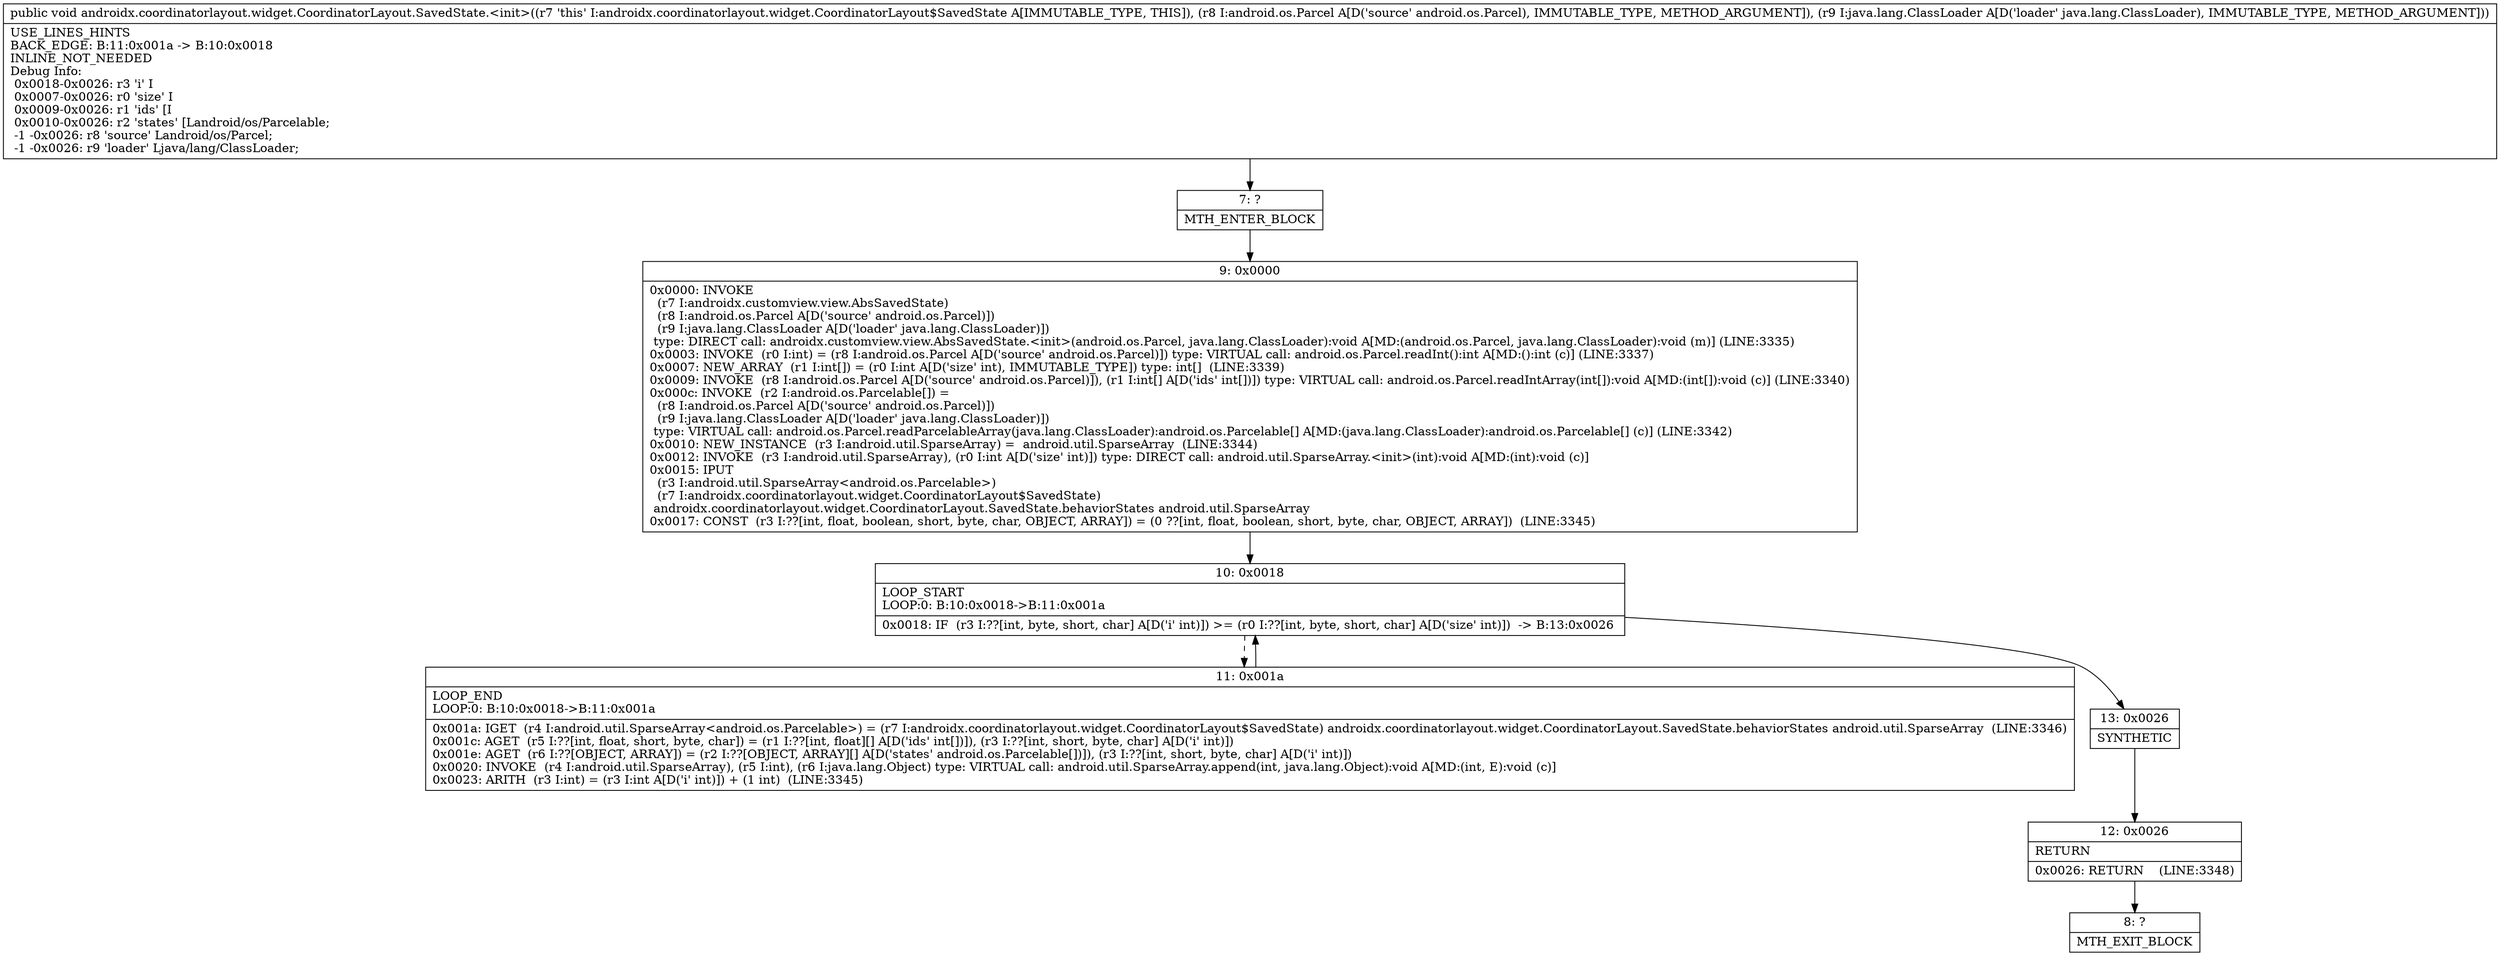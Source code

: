 digraph "CFG forandroidx.coordinatorlayout.widget.CoordinatorLayout.SavedState.\<init\>(Landroid\/os\/Parcel;Ljava\/lang\/ClassLoader;)V" {
Node_7 [shape=record,label="{7\:\ ?|MTH_ENTER_BLOCK\l}"];
Node_9 [shape=record,label="{9\:\ 0x0000|0x0000: INVOKE  \l  (r7 I:androidx.customview.view.AbsSavedState)\l  (r8 I:android.os.Parcel A[D('source' android.os.Parcel)])\l  (r9 I:java.lang.ClassLoader A[D('loader' java.lang.ClassLoader)])\l type: DIRECT call: androidx.customview.view.AbsSavedState.\<init\>(android.os.Parcel, java.lang.ClassLoader):void A[MD:(android.os.Parcel, java.lang.ClassLoader):void (m)] (LINE:3335)\l0x0003: INVOKE  (r0 I:int) = (r8 I:android.os.Parcel A[D('source' android.os.Parcel)]) type: VIRTUAL call: android.os.Parcel.readInt():int A[MD:():int (c)] (LINE:3337)\l0x0007: NEW_ARRAY  (r1 I:int[]) = (r0 I:int A[D('size' int), IMMUTABLE_TYPE]) type: int[]  (LINE:3339)\l0x0009: INVOKE  (r8 I:android.os.Parcel A[D('source' android.os.Parcel)]), (r1 I:int[] A[D('ids' int[])]) type: VIRTUAL call: android.os.Parcel.readIntArray(int[]):void A[MD:(int[]):void (c)] (LINE:3340)\l0x000c: INVOKE  (r2 I:android.os.Parcelable[]) = \l  (r8 I:android.os.Parcel A[D('source' android.os.Parcel)])\l  (r9 I:java.lang.ClassLoader A[D('loader' java.lang.ClassLoader)])\l type: VIRTUAL call: android.os.Parcel.readParcelableArray(java.lang.ClassLoader):android.os.Parcelable[] A[MD:(java.lang.ClassLoader):android.os.Parcelable[] (c)] (LINE:3342)\l0x0010: NEW_INSTANCE  (r3 I:android.util.SparseArray) =  android.util.SparseArray  (LINE:3344)\l0x0012: INVOKE  (r3 I:android.util.SparseArray), (r0 I:int A[D('size' int)]) type: DIRECT call: android.util.SparseArray.\<init\>(int):void A[MD:(int):void (c)]\l0x0015: IPUT  \l  (r3 I:android.util.SparseArray\<android.os.Parcelable\>)\l  (r7 I:androidx.coordinatorlayout.widget.CoordinatorLayout$SavedState)\l androidx.coordinatorlayout.widget.CoordinatorLayout.SavedState.behaviorStates android.util.SparseArray \l0x0017: CONST  (r3 I:??[int, float, boolean, short, byte, char, OBJECT, ARRAY]) = (0 ??[int, float, boolean, short, byte, char, OBJECT, ARRAY])  (LINE:3345)\l}"];
Node_10 [shape=record,label="{10\:\ 0x0018|LOOP_START\lLOOP:0: B:10:0x0018\-\>B:11:0x001a\l|0x0018: IF  (r3 I:??[int, byte, short, char] A[D('i' int)]) \>= (r0 I:??[int, byte, short, char] A[D('size' int)])  \-\> B:13:0x0026 \l}"];
Node_11 [shape=record,label="{11\:\ 0x001a|LOOP_END\lLOOP:0: B:10:0x0018\-\>B:11:0x001a\l|0x001a: IGET  (r4 I:android.util.SparseArray\<android.os.Parcelable\>) = (r7 I:androidx.coordinatorlayout.widget.CoordinatorLayout$SavedState) androidx.coordinatorlayout.widget.CoordinatorLayout.SavedState.behaviorStates android.util.SparseArray  (LINE:3346)\l0x001c: AGET  (r5 I:??[int, float, short, byte, char]) = (r1 I:??[int, float][] A[D('ids' int[])]), (r3 I:??[int, short, byte, char] A[D('i' int)]) \l0x001e: AGET  (r6 I:??[OBJECT, ARRAY]) = (r2 I:??[OBJECT, ARRAY][] A[D('states' android.os.Parcelable[])]), (r3 I:??[int, short, byte, char] A[D('i' int)]) \l0x0020: INVOKE  (r4 I:android.util.SparseArray), (r5 I:int), (r6 I:java.lang.Object) type: VIRTUAL call: android.util.SparseArray.append(int, java.lang.Object):void A[MD:(int, E):void (c)]\l0x0023: ARITH  (r3 I:int) = (r3 I:int A[D('i' int)]) + (1 int)  (LINE:3345)\l}"];
Node_13 [shape=record,label="{13\:\ 0x0026|SYNTHETIC\l}"];
Node_12 [shape=record,label="{12\:\ 0x0026|RETURN\l|0x0026: RETURN    (LINE:3348)\l}"];
Node_8 [shape=record,label="{8\:\ ?|MTH_EXIT_BLOCK\l}"];
MethodNode[shape=record,label="{public void androidx.coordinatorlayout.widget.CoordinatorLayout.SavedState.\<init\>((r7 'this' I:androidx.coordinatorlayout.widget.CoordinatorLayout$SavedState A[IMMUTABLE_TYPE, THIS]), (r8 I:android.os.Parcel A[D('source' android.os.Parcel), IMMUTABLE_TYPE, METHOD_ARGUMENT]), (r9 I:java.lang.ClassLoader A[D('loader' java.lang.ClassLoader), IMMUTABLE_TYPE, METHOD_ARGUMENT]))  | USE_LINES_HINTS\lBACK_EDGE: B:11:0x001a \-\> B:10:0x0018\lINLINE_NOT_NEEDED\lDebug Info:\l  0x0018\-0x0026: r3 'i' I\l  0x0007\-0x0026: r0 'size' I\l  0x0009\-0x0026: r1 'ids' [I\l  0x0010\-0x0026: r2 'states' [Landroid\/os\/Parcelable;\l  \-1 \-0x0026: r8 'source' Landroid\/os\/Parcel;\l  \-1 \-0x0026: r9 'loader' Ljava\/lang\/ClassLoader;\l}"];
MethodNode -> Node_7;Node_7 -> Node_9;
Node_9 -> Node_10;
Node_10 -> Node_11[style=dashed];
Node_10 -> Node_13;
Node_11 -> Node_10;
Node_13 -> Node_12;
Node_12 -> Node_8;
}

